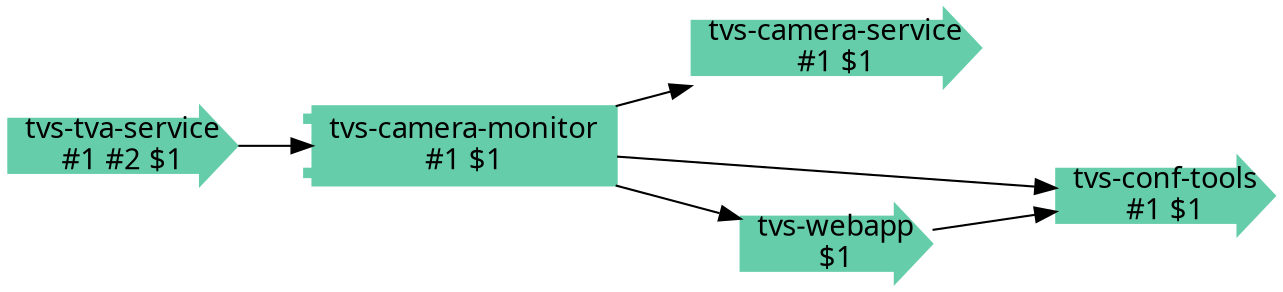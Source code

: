 // subgraph node: tvs-tva-service
// subgraph edge: tvs-tva-service->tvs-camera-monitor
// subgraph node: tvs-camera-monitor
// subgraph edge: tvs-camera-monitor->tvs-camera-service
// subgraph node: tvs-camera-service
// subgraph edge: tvs-camera-monitor->tvs-conf-tools
// subgraph node: tvs-conf-tools
// subgraph edge: tvs-camera-monitor->tvs-webapp
// subgraph node: tvs-webapp
// subgraph edge: tvs-webapp->tvs-conf-tools
digraph gvpr_result {
	graph [bgcolor=transparent,
		concentrate=true,
		fontname=Handlee,
		forcelabels=true,
		overlap=false,
		rankdir=LR
	];
	node [fontname=Handlee,
		shape=component
	];
	edge [fontname=Handlee];
	"tvs-camera-monitor"	[color=aquamarine3,
		label="tvs-camera-monitor\n#1 $1",
		style=filled];
	"tvs-camera-service"	[color=aquamarine3,
		label="tvs-camera-service\n#1 $1",
		shape=rarrow,
		style=filled];
	"tvs-camera-monitor" -> "tvs-camera-service";
	"tvs-conf-tools"	[color=aquamarine3,
		label="tvs-conf-tools\n#1 $1",
		shape=rarrow,
		style=filled];
	"tvs-camera-monitor" -> "tvs-conf-tools";
	"tvs-webapp"	[color=aquamarine3,
		label="tvs-webapp\n$1",
		shape=rarrow,
		style=filled];
	"tvs-camera-monitor" -> "tvs-webapp";
	"tvs-tva-service"	[color=aquamarine3,
		label="tvs-tva-service\n#1 #2 $1",
		shape=rarrow,
		style=filled];
	"tvs-tva-service" -> "tvs-camera-monitor";
	"tvs-webapp" -> "tvs-conf-tools";
}
